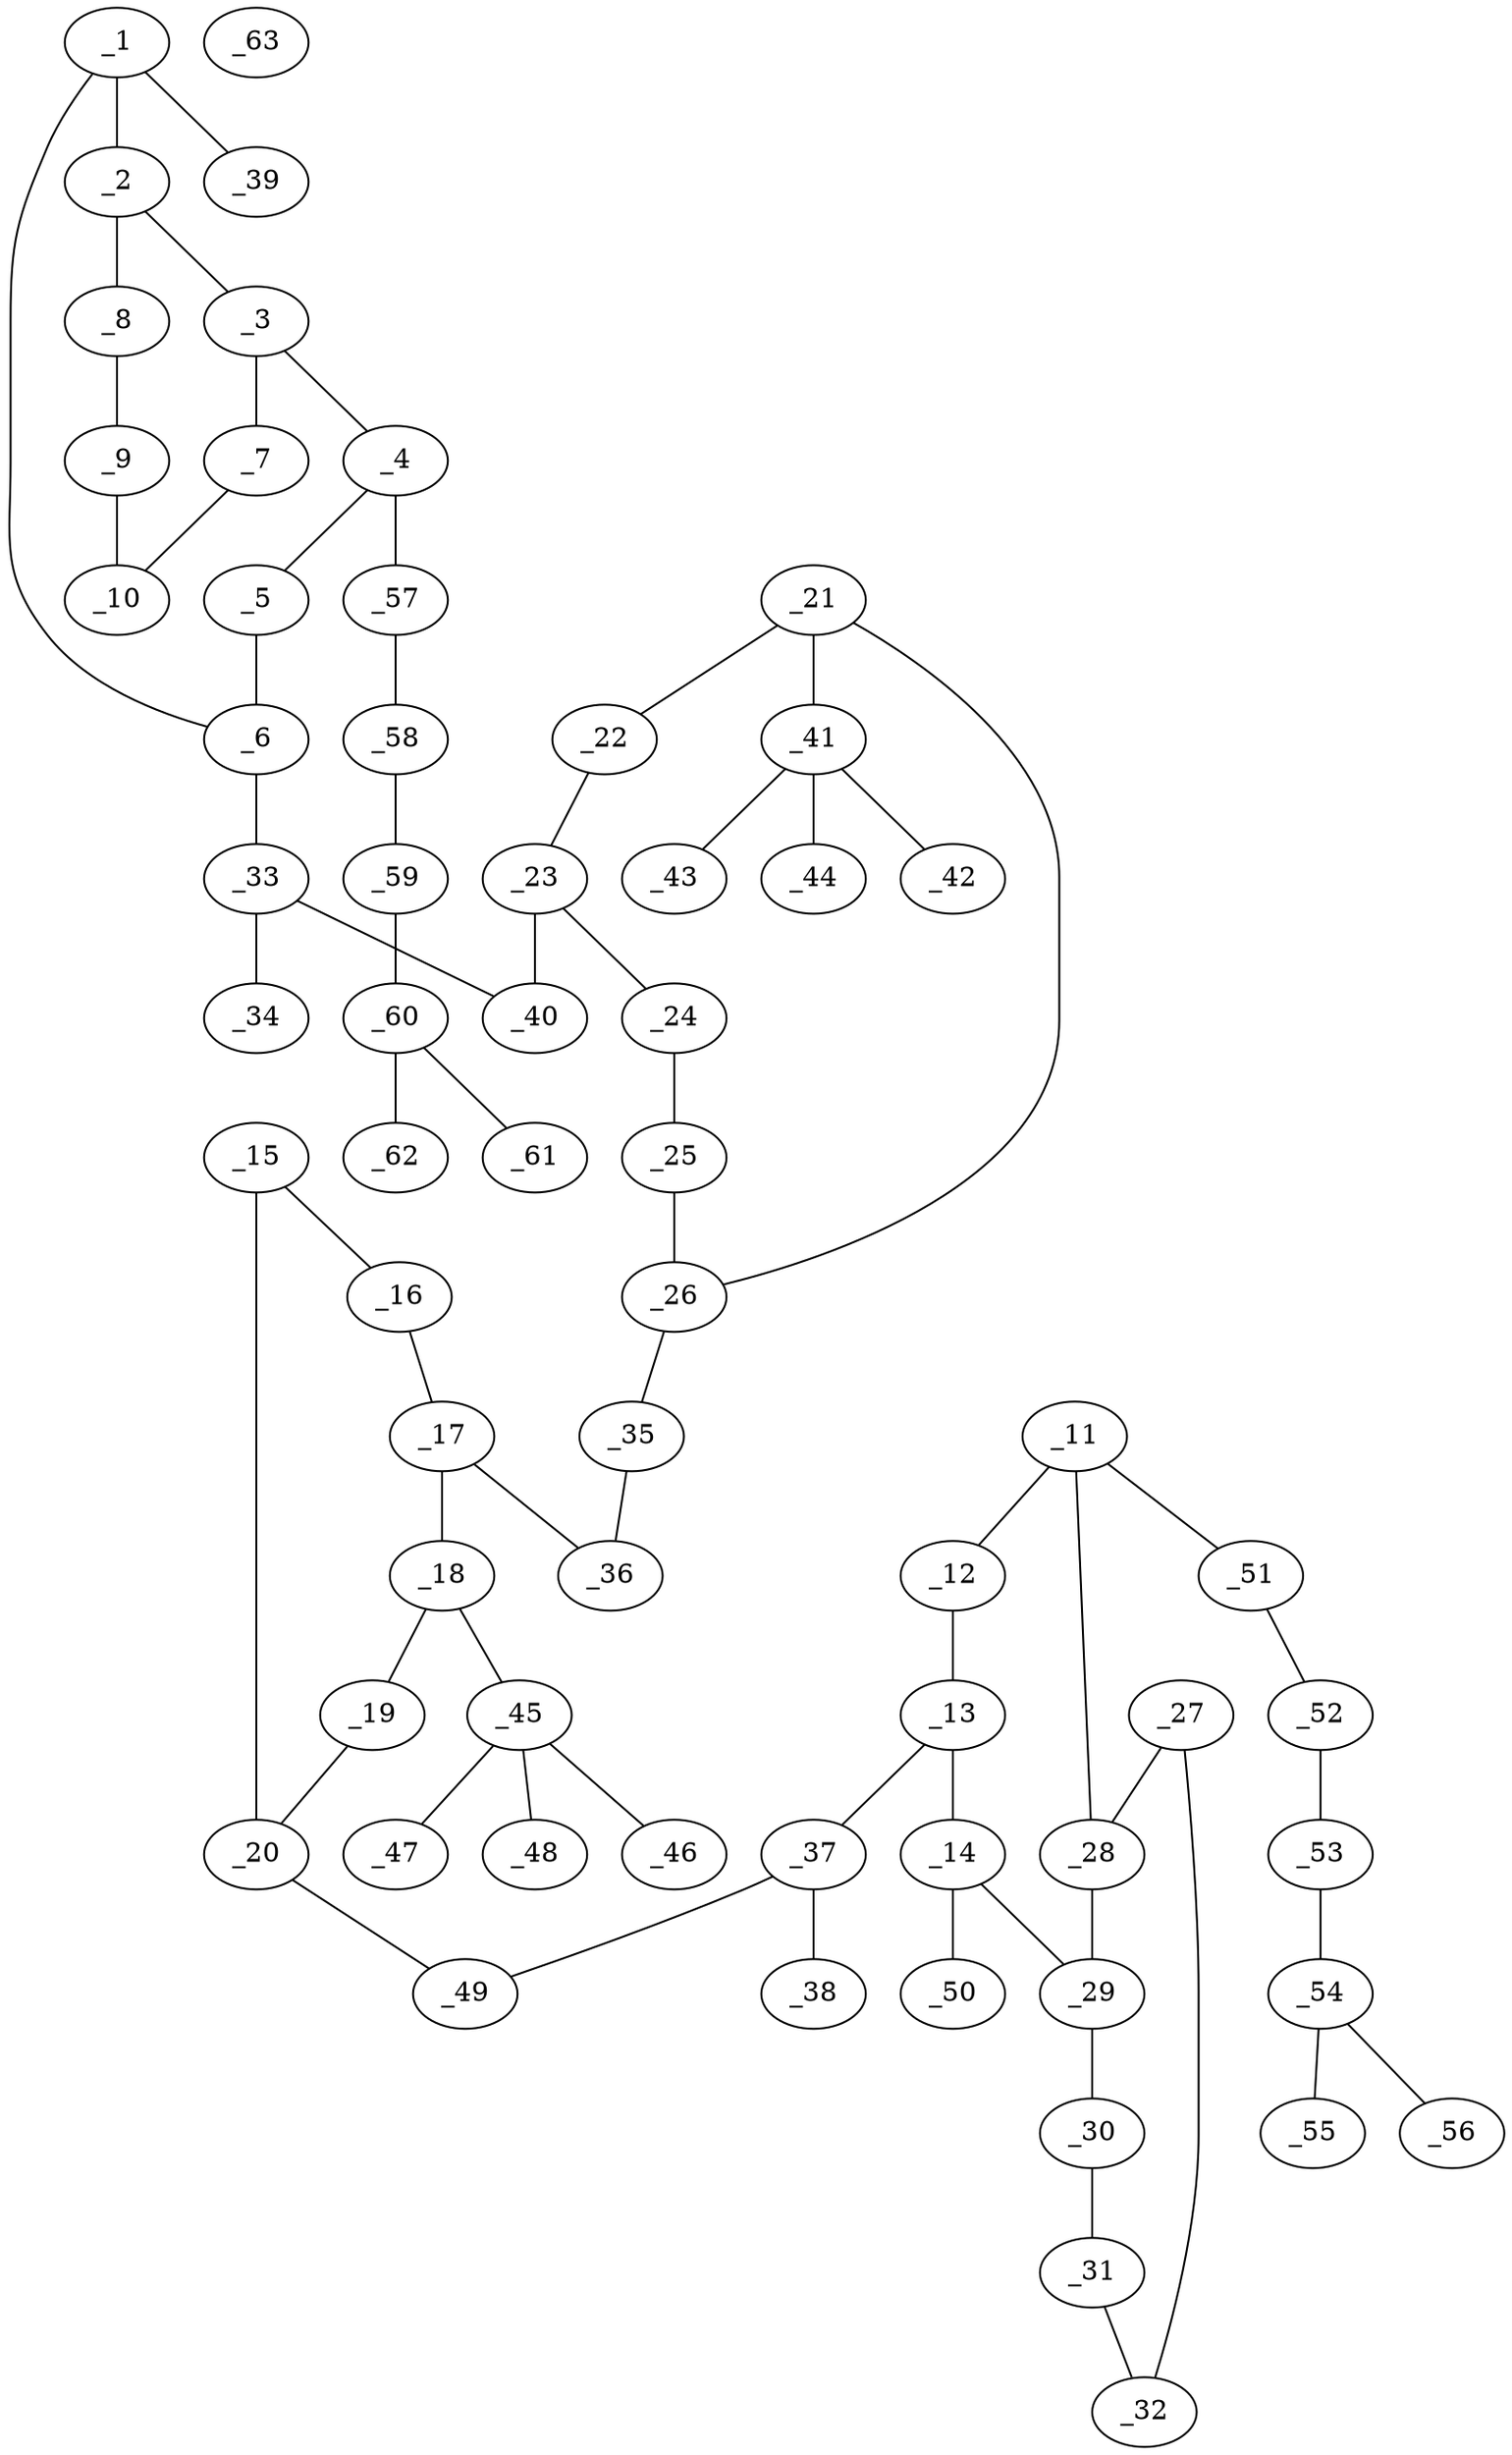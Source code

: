graph molid673653 {
	_1	 [charge=0,
		chem=1,
		symbol="C  ",
		x="4.5981",
		y=2];
	_2	 [charge=0,
		chem=1,
		symbol="C  ",
		x="3.7321",
		y="2.5"];
	_1 -- _2	 [valence=1];
	_6	 [charge=0,
		chem=1,
		symbol="C  ",
		x="5.4641",
		y="2.5"];
	_1 -- _6	 [valence=2];
	_39	 [charge=0,
		chem=2,
		symbol="O  ",
		x="4.5981",
		y=1];
	_1 -- _39	 [valence=1];
	_3	 [charge=0,
		chem=1,
		symbol="C  ",
		x="3.7321",
		y="3.5"];
	_2 -- _3	 [valence=2];
	_8	 [charge=0,
		chem=4,
		symbol="N  ",
		x="2.866",
		y=2];
	_2 -- _8	 [valence=1];
	_4	 [charge=0,
		chem=1,
		symbol="C  ",
		x="4.5981",
		y=4];
	_3 -- _4	 [valence=1];
	_7	 [charge=0,
		chem=1,
		symbol="C  ",
		x="2.866",
		y=4];
	_3 -- _7	 [valence=1];
	_5	 [charge=0,
		chem=1,
		symbol="C  ",
		x="5.4641",
		y="3.5"];
	_4 -- _5	 [valence=2];
	_57	 [charge=0,
		chem=1,
		symbol="C  ",
		x="4.5981",
		y=5];
	_4 -- _57	 [valence=1];
	_5 -- _6	 [valence=1];
	_33	 [charge=0,
		chem=1,
		symbol="C  ",
		x="6.3301",
		y=2];
	_6 -- _33	 [valence=1];
	_10	 [charge=0,
		chem=1,
		symbol="C  ",
		x=2,
		y="3.5"];
	_7 -- _10	 [valence=2];
	_9	 [charge=0,
		chem=1,
		symbol="C  ",
		x=2,
		y="2.5"];
	_8 -- _9	 [valence=2];
	_9 -- _10	 [valence=1];
	_11	 [charge=0,
		chem=1,
		symbol="C  ",
		x="16.7224",
		y="-4"];
	_12	 [charge=0,
		chem=1,
		symbol="C  ",
		x="15.8564",
		y="-3.5"];
	_11 -- _12	 [valence=2];
	_28	 [charge=0,
		chem=1,
		symbol="C  ",
		x="17.5884",
		y="-3.5"];
	_11 -- _28	 [valence=1];
	_51	 [charge=0,
		chem=1,
		symbol="C  ",
		x="16.7224",
		y="-5"];
	_11 -- _51	 [valence=1];
	_13	 [charge=0,
		chem=1,
		symbol="C  ",
		x="15.8564",
		y="-2.5"];
	_12 -- _13	 [valence=1];
	_14	 [charge=0,
		chem=1,
		symbol="C  ",
		x="16.7224",
		y="-2"];
	_13 -- _14	 [valence=2];
	_37	 [charge=0,
		chem=1,
		symbol="C  ",
		x="14.9904",
		y="-2"];
	_13 -- _37	 [valence=1];
	_29	 [charge=0,
		chem=1,
		symbol="C  ",
		x="17.5884",
		y="-2.5"];
	_14 -- _29	 [valence=1];
	_50	 [charge=0,
		chem=2,
		symbol="O  ",
		x="16.7224",
		y="-1"];
	_14 -- _50	 [valence=1];
	_15	 [charge=0,
		chem=1,
		symbol="C  ",
		x="13.2583",
		y="-1"];
	_16	 [charge=0,
		chem=1,
		symbol="C  ",
		x="12.3923",
		y="-0.5"];
	_15 -- _16	 [valence=2];
	_20	 [charge=0,
		chem=1,
		symbol="C  ",
		x="13.2583",
		y="-2"];
	_15 -- _20	 [valence=1];
	_17	 [charge=0,
		chem=1,
		symbol="C  ",
		x="11.5263",
		y="-1"];
	_16 -- _17	 [valence=1];
	_18	 [charge=0,
		chem=1,
		symbol="C  ",
		x="11.5263",
		y="-2"];
	_17 -- _18	 [valence=2];
	_36	 [charge=0,
		chem=1,
		symbol="C  ",
		x="10.6602",
		y="-0.5"];
	_17 -- _36	 [valence=1];
	_19	 [charge=0,
		chem=1,
		symbol="C  ",
		x="12.3923",
		y="-2.5"];
	_18 -- _19	 [valence=1];
	_45	 [charge=0,
		chem=5,
		symbol="S  ",
		x="10.6602",
		y="-2.5"];
	_18 -- _45	 [valence=1];
	_19 -- _20	 [valence=2];
	_49	 [charge=0,
		chem=4,
		symbol="N  ",
		x="14.1243",
		y="-2.5"];
	_20 -- _49	 [valence=1];
	_21	 [charge=0,
		chem=1,
		symbol="C  ",
		x="9.7942",
		y=2];
	_22	 [charge=0,
		chem=1,
		symbol="C  ",
		x="8.9282",
		y="2.5"];
	_21 -- _22	 [valence=2];
	_26	 [charge=0,
		chem=1,
		symbol="C  ",
		x="9.7942",
		y=1];
	_21 -- _26	 [valence=1];
	_41	 [charge=0,
		chem=5,
		symbol="S  ",
		x="10.6603",
		y="2.5"];
	_21 -- _41	 [valence=1];
	_23	 [charge=0,
		chem=1,
		symbol="C  ",
		x="8.0622",
		y=2];
	_22 -- _23	 [valence=1];
	_24	 [charge=0,
		chem=1,
		symbol="C  ",
		x="8.0622",
		y=1];
	_23 -- _24	 [valence=2];
	_40	 [charge=0,
		chem=4,
		symbol="N  ",
		x="7.1962",
		y="2.5"];
	_23 -- _40	 [valence=1];
	_25	 [charge=0,
		chem=1,
		symbol="C  ",
		x="8.9282",
		y="0.5"];
	_24 -- _25	 [valence=1];
	_25 -- _26	 [valence=2];
	_35	 [charge=0,
		chem=1,
		symbol="C  ",
		x="10.6602",
		y="0.5"];
	_26 -- _35	 [valence=1];
	_27	 [charge=0,
		chem=1,
		symbol="C  ",
		x="18.4545",
		y="-4"];
	_27 -- _28	 [valence=2];
	_32	 [charge=0,
		chem=1,
		symbol="C  ",
		x="19.3205",
		y="-3.5"];
	_27 -- _32	 [valence=1];
	_28 -- _29	 [valence=1];
	_30	 [charge=0,
		chem=4,
		symbol="N  ",
		x="18.4545",
		y="-2"];
	_29 -- _30	 [valence=2];
	_31	 [charge=0,
		chem=1,
		symbol="C  ",
		x="19.3205",
		y="-2.5"];
	_30 -- _31	 [valence=1];
	_31 -- _32	 [valence=2];
	_34	 [charge=0,
		chem=2,
		symbol="O  ",
		x="6.3301",
		y=1];
	_33 -- _34	 [valence=2];
	_33 -- _40	 [valence=1];
	_35 -- _36	 [valence=2];
	_38	 [charge=0,
		chem=2,
		symbol="O  ",
		x="14.9904",
		y="-1"];
	_37 -- _38	 [valence=2];
	_37 -- _49	 [valence=1];
	_42	 [charge=0,
		chem=2,
		symbol="O  ",
		x="11.5263",
		y=3];
	_41 -- _42	 [valence=2];
	_43	 [charge=0,
		chem=2,
		symbol="O  ",
		x="11.1603",
		y="1.634"];
	_41 -- _43	 [valence=2];
	_44	 [charge=0,
		chem=2,
		symbol="O  ",
		x="10.1603",
		y="3.366"];
	_41 -- _44	 [valence=1];
	_46	 [charge=0,
		chem=2,
		symbol="O  ",
		x="9.7942",
		y="-3"];
	_45 -- _46	 [valence=2];
	_47	 [charge=0,
		chem=2,
		symbol="O  ",
		x="10.1602",
		y="-1.634"];
	_45 -- _47	 [valence=2];
	_48	 [charge=0,
		chem=2,
		symbol="O  ",
		x="11.1602",
		y="-3.366"];
	_45 -- _48	 [valence=1];
	_52	 [charge=0,
		chem=5,
		symbol="S  ",
		x="15.8564",
		y="-5.5"];
	_51 -- _52	 [valence=1];
	_53	 [charge=0,
		chem=1,
		symbol="C  ",
		x="15.8564",
		y="-6.5"];
	_52 -- _53	 [valence=1];
	_54	 [charge=0,
		chem=1,
		symbol="C  ",
		x="14.9903",
		y="-7"];
	_53 -- _54	 [valence=1];
	_55	 [charge=0,
		chem=2,
		symbol="O  ",
		x="14.9903",
		y="-8"];
	_54 -- _55	 [valence=2];
	_56	 [charge=0,
		chem=2,
		symbol="O  ",
		x="14.1243",
		y="-6.5"];
	_54 -- _56	 [valence=1];
	_58	 [charge=0,
		chem=5,
		symbol="S  ",
		x="5.4641",
		y="5.5"];
	_57 -- _58	 [valence=1];
	_59	 [charge=0,
		chem=1,
		symbol="C  ",
		x="5.4641",
		y="6.5"];
	_58 -- _59	 [valence=1];
	_60	 [charge=0,
		chem=1,
		symbol="C  ",
		x="6.3301",
		y=7];
	_59 -- _60	 [valence=1];
	_61	 [charge=0,
		chem=2,
		symbol="O  ",
		x="6.3301",
		y=8];
	_60 -- _61	 [valence=2];
	_62	 [charge=0,
		chem=2,
		symbol="O  ",
		x="7.1962",
		y="6.5"];
	_60 -- _62	 [valence=1];
	_63	 [charge=0,
		chem=29,
		symbol="Na ",
		x="21.3205",
		y=0];
}
